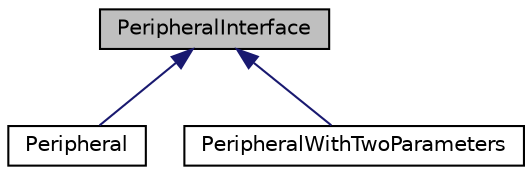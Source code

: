 digraph "PeripheralInterface"
{
 // INTERACTIVE_SVG=YES
  edge [fontname="Helvetica",fontsize="10",labelfontname="Helvetica",labelfontsize="10"];
  node [fontname="Helvetica",fontsize="10",shape=record];
  Node0 [label="PeripheralInterface",height=0.2,width=0.4,color="black", fillcolor="grey75", style="filled", fontcolor="black"];
  Node0 -> Node1 [dir="back",color="midnightblue",fontsize="10",style="solid",fontname="Helvetica"];
  Node1 [label="Peripheral",height=0.2,width=0.4,color="black", fillcolor="white", style="filled",URL="$d9/d97/class_peripheral.html"];
  Node0 -> Node2 [dir="back",color="midnightblue",fontsize="10",style="solid",fontname="Helvetica"];
  Node2 [label="PeripheralWithTwoParameters",height=0.2,width=0.4,color="black", fillcolor="white", style="filled",URL="$d6/d5e/class_peripheral_with_two_parameters.html"];
}
